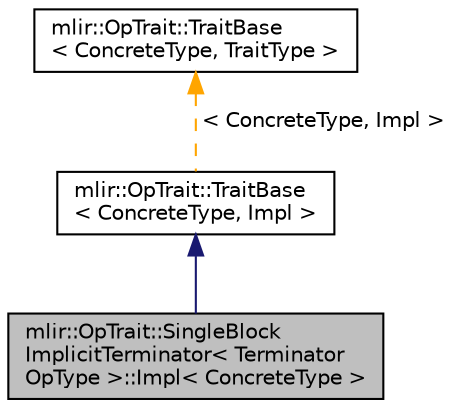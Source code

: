 digraph "mlir::OpTrait::SingleBlockImplicitTerminator&lt; TerminatorOpType &gt;::Impl&lt; ConcreteType &gt;"
{
  bgcolor="transparent";
  edge [fontname="Helvetica",fontsize="10",labelfontname="Helvetica",labelfontsize="10"];
  node [fontname="Helvetica",fontsize="10",shape=record];
  Node3 [label="mlir::OpTrait::SingleBlock\lImplicitTerminator\< Terminator\lOpType \>::Impl\< ConcreteType \>",height=0.2,width=0.4,color="black", fillcolor="grey75", style="filled", fontcolor="black"];
  Node4 -> Node3 [dir="back",color="midnightblue",fontsize="10",style="solid",fontname="Helvetica"];
  Node4 [label="mlir::OpTrait::TraitBase\l\< ConcreteType, Impl \>",height=0.2,width=0.4,color="black",URL="$classmlir_1_1OpTrait_1_1TraitBase.html"];
  Node5 -> Node4 [dir="back",color="orange",fontsize="10",style="dashed",label=" \< ConcreteType, Impl \>" ,fontname="Helvetica"];
  Node5 [label="mlir::OpTrait::TraitBase\l\< ConcreteType, TraitType \>",height=0.2,width=0.4,color="black",URL="$classmlir_1_1OpTrait_1_1TraitBase.html",tooltip="Helper class for implementing traits. "];
}
